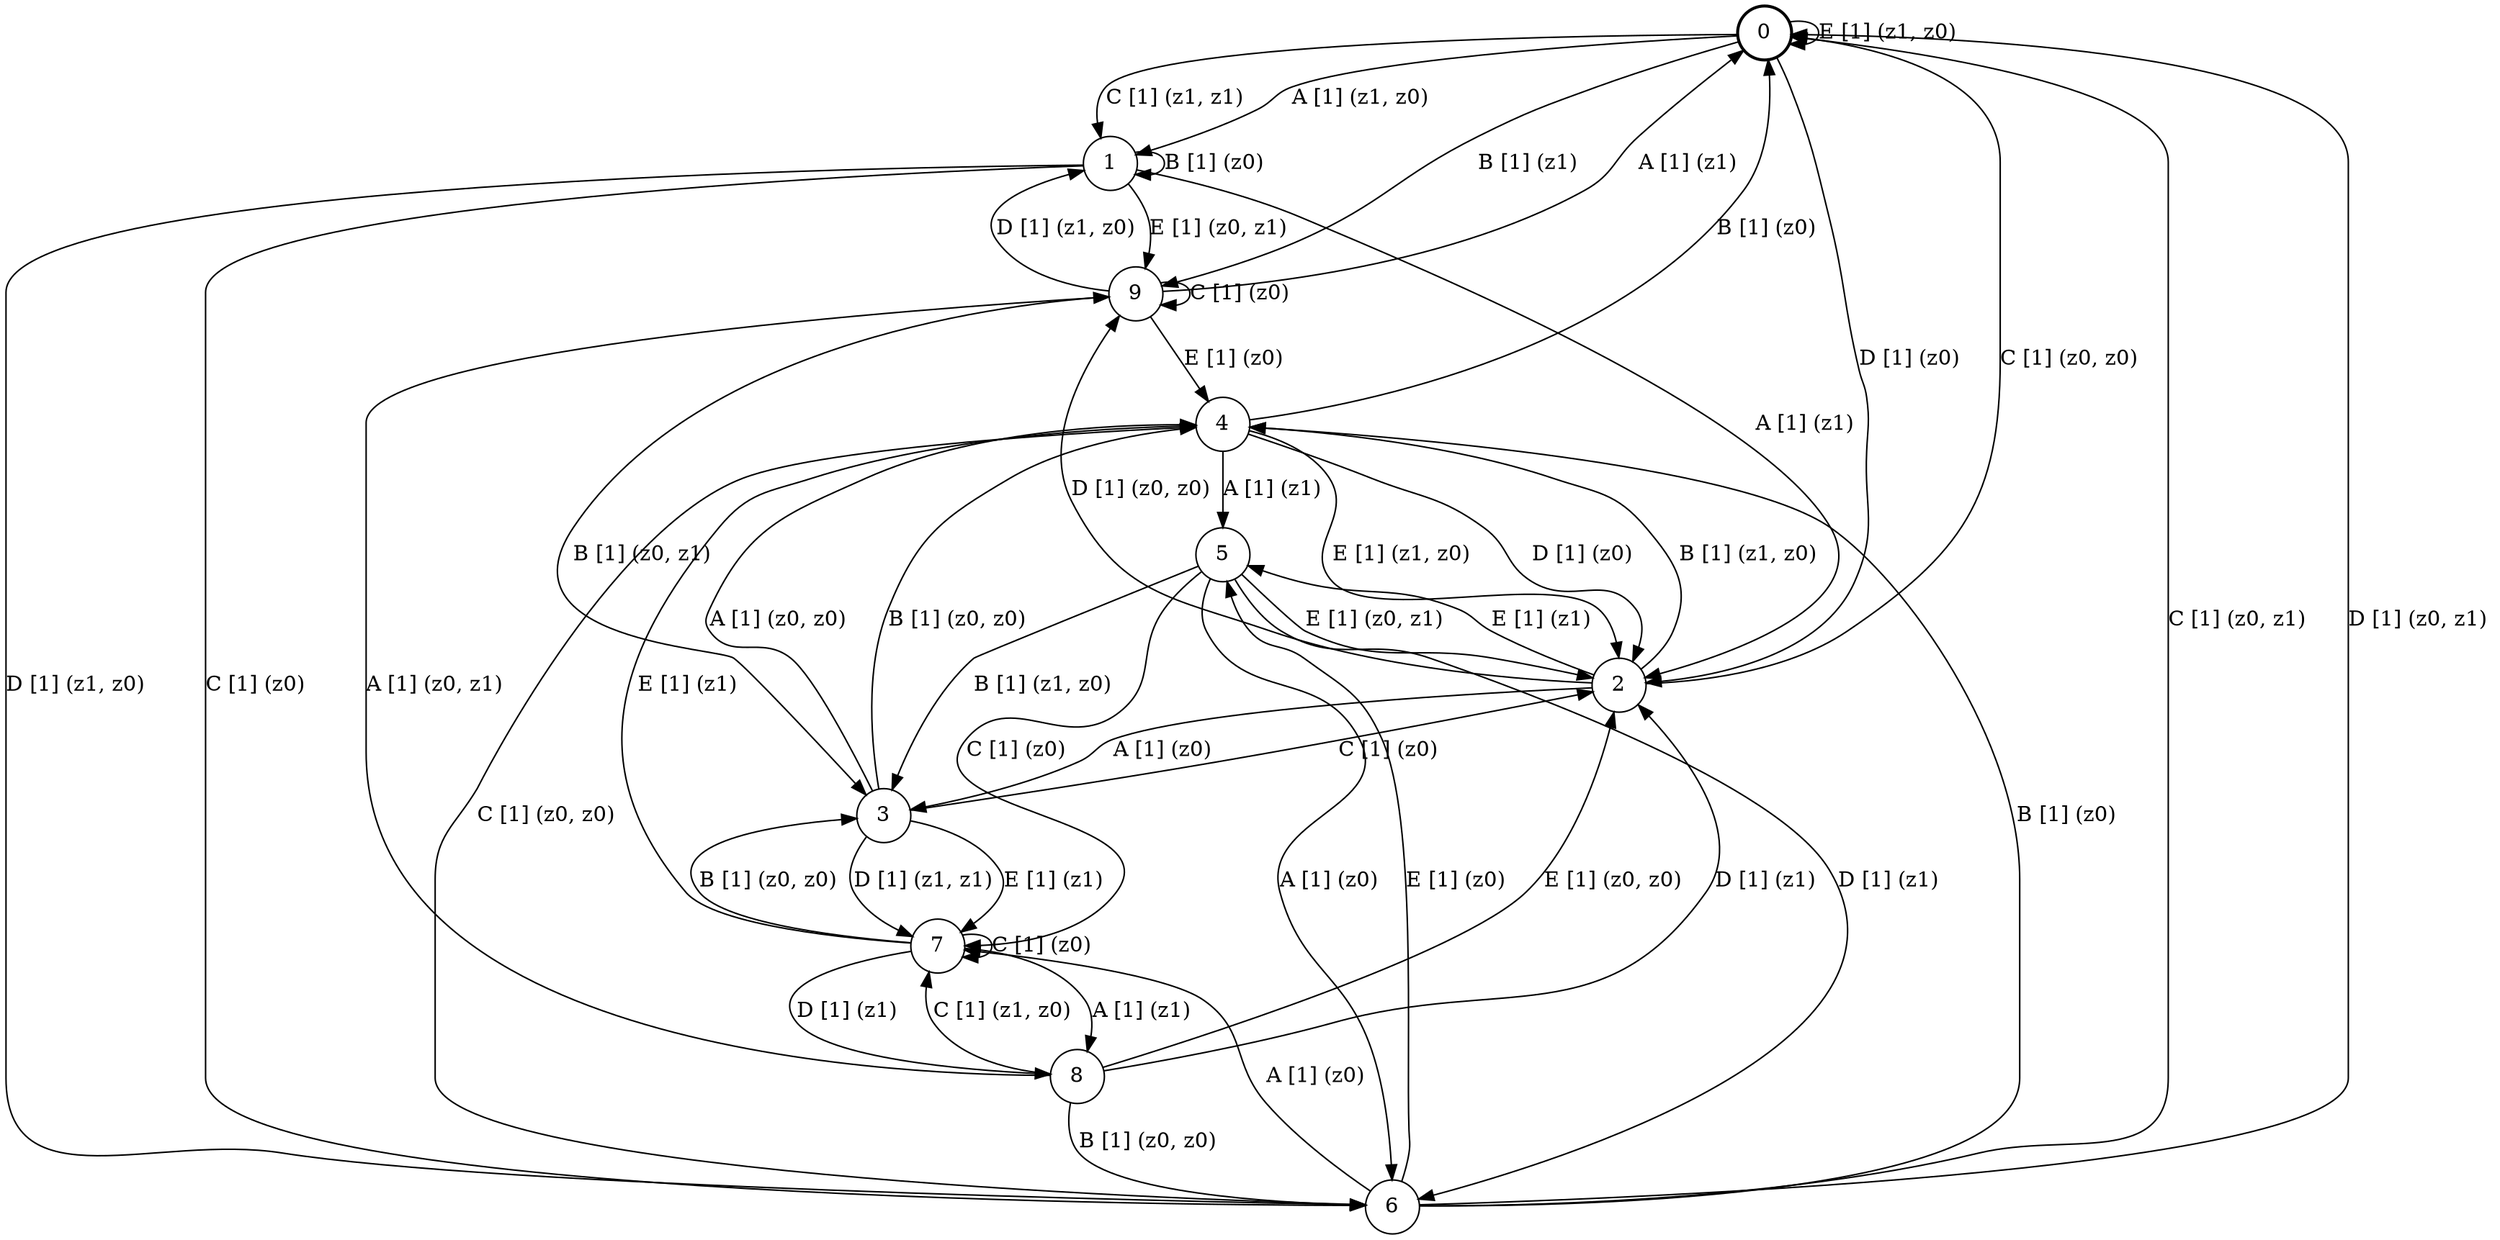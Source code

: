 # generated file, don't try to modify
# command: dot -Tpng <filename> > tree.png
digraph Automaton {
    node [shape = circle];
    0 [style = "bold"];
    0 -> 1 [label = "A [1] (z1, z0) "];
    0 -> 9 [label = "B [1] (z1) "];
    0 -> 1 [label = "C [1] (z1, z1) "];
    0 -> 2 [label = "D [1] (z0) "];
    0 -> 0 [label = "E [1] (z1, z0) "];
    1 -> 2 [label = "A [1] (z1) "];
    1 -> 1 [label = "B [1] (z0) "];
    1 -> 6 [label = "C [1] (z0) "];
    1 -> 6 [label = "D [1] (z1, z0) "];
    1 -> 9 [label = "E [1] (z0, z1) "];
    2 -> 3 [label = "A [1] (z0) "];
    2 -> 4 [label = "B [1] (z1, z0) "];
    2 -> 0 [label = "C [1] (z0, z0) "];
    2 -> 9 [label = "D [1] (z0, z0) "];
    2 -> 5 [label = "E [1] (z1) "];
    3 -> 4 [label = "A [1] (z0, z0) "];
    3 -> 4 [label = "B [1] (z0, z0) "];
    3 -> 2 [label = "C [1] (z0) "];
    3 -> 7 [label = "D [1] (z1, z1) "];
    3 -> 7 [label = "E [1] (z1) "];
    4 -> 5 [label = "A [1] (z1) "];
    4 -> 0 [label = "B [1] (z0) "];
    4 -> 6 [label = "C [1] (z0, z0) "];
    4 -> 2 [label = "D [1] (z0) "];
    4 -> 2 [label = "E [1] (z1, z0) "];
    5 -> 6 [label = "A [1] (z0) "];
    5 -> 3 [label = "B [1] (z1, z0) "];
    5 -> 7 [label = "C [1] (z0) "];
    5 -> 6 [label = "D [1] (z1) "];
    5 -> 2 [label = "E [1] (z0, z1) "];
    6 -> 7 [label = "A [1] (z0) "];
    6 -> 4 [label = "B [1] (z0) "];
    6 -> 0 [label = "C [1] (z0, z1) "];
    6 -> 0 [label = "D [1] (z0, z1) "];
    6 -> 5 [label = "E [1] (z0) "];
    7 -> 8 [label = "A [1] (z1) "];
    7 -> 3 [label = "B [1] (z0, z0) "];
    7 -> 7 [label = "C [1] (z0) "];
    7 -> 8 [label = "D [1] (z1) "];
    7 -> 4 [label = "E [1] (z1) "];
    8 -> 9 [label = "A [1] (z0, z1) "];
    8 -> 6 [label = "B [1] (z0, z0) "];
    8 -> 7 [label = "C [1] (z1, z0) "];
    8 -> 2 [label = "D [1] (z1) "];
    8 -> 2 [label = "E [1] (z0, z0) "];
    9 -> 0 [label = "A [1] (z1) "];
    9 -> 3 [label = "B [1] (z0, z1) "];
    9 -> 9 [label = "C [1] (z0) "];
    9 -> 1 [label = "D [1] (z1, z0) "];
    9 -> 4 [label = "E [1] (z0) "];
}

